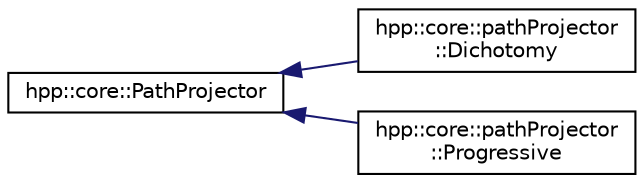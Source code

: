 digraph "Graphical Class Hierarchy"
{
  edge [fontname="Helvetica",fontsize="10",labelfontname="Helvetica",labelfontsize="10"];
  node [fontname="Helvetica",fontsize="10",shape=record];
  rankdir="LR";
  Node1 [label="hpp::core::PathProjector",height=0.2,width=0.4,color="black", fillcolor="white", style="filled",URL="$a00039.html",tooltip="This class projects a path using constraints. "];
  Node1 -> Node2 [dir="back",color="midnightblue",fontsize="10",style="solid",fontname="Helvetica"];
  Node2 [label="hpp::core::pathProjector\l::Dichotomy",height=0.2,width=0.4,color="black", fillcolor="white", style="filled",URL="$a00017.html"];
  Node1 -> Node3 [dir="back",color="midnightblue",fontsize="10",style="solid",fontname="Helvetica"];
  Node3 [label="hpp::core::pathProjector\l::Progressive",height=0.2,width=0.4,color="black", fillcolor="white", style="filled",URL="$a00047.html"];
}
